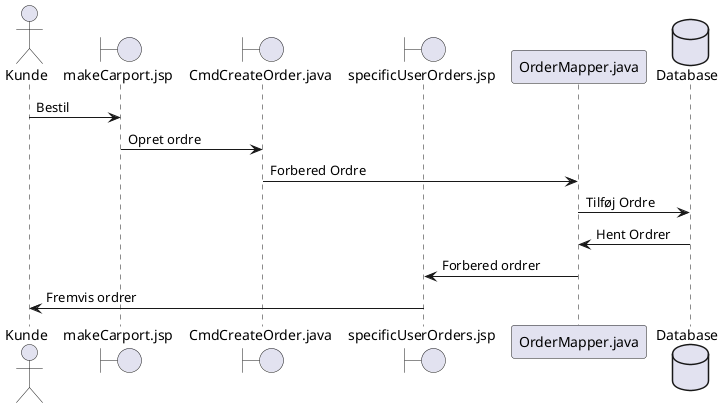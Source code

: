 @startuml

actor Kunde
boundary "makeCarport.jsp" as MC
boundary "CmdCreateOrder.java" as CCO
boundary "specificUserOrders.jsp" as SO
participant "OrderMapper.java" as OM
database "Database" as DB

Kunde -> MC : Bestil
MC -> CCO : Opret ordre
CCO -> OM : Forbered Ordre
OM -> DB : Tilføj Ordre
DB -> OM : Hent Ordrer
OM -> SO : Forbered ordrer
SO -> Kunde : Fremvis ordrer

@enduml